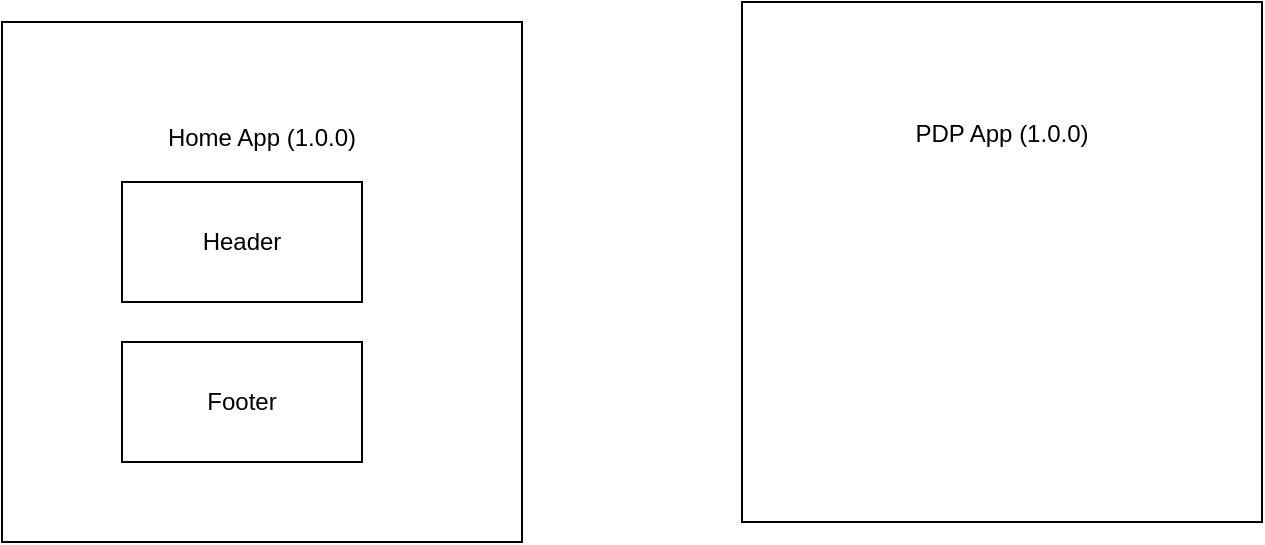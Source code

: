 <mxfile>
    <diagram id="WNaJajAUcEBi9CqqXX9R" name="Page-1">
        <mxGraphModel dx="1126" dy="622" grid="1" gridSize="10" guides="1" tooltips="1" connect="1" arrows="1" fold="1" page="1" pageScale="1" pageWidth="827" pageHeight="1169" math="0" shadow="0">
            <root>
                <mxCell id="0"/>
                <mxCell id="1" parent="0"/>
                <mxCell id="2" value="Home App (1.0.0)&lt;br&gt;&lt;br&gt;&lt;br&gt;&lt;br&gt;&lt;br&gt;&lt;br&gt;&lt;br&gt;&lt;br&gt;&lt;br&gt;&lt;br&gt;&lt;br&gt;" style="whiteSpace=wrap;html=1;aspect=fixed;" vertex="1" parent="1">
                    <mxGeometry x="110" y="50" width="260" height="260" as="geometry"/>
                </mxCell>
                <mxCell id="3" value="Header" style="rounded=0;whiteSpace=wrap;html=1;" vertex="1" parent="1">
                    <mxGeometry x="170" y="130" width="120" height="60" as="geometry"/>
                </mxCell>
                <mxCell id="4" value="Footer" style="rounded=0;whiteSpace=wrap;html=1;" vertex="1" parent="1">
                    <mxGeometry x="170" y="210" width="120" height="60" as="geometry"/>
                </mxCell>
                <mxCell id="5" value="PDP App (1.0.0)&lt;br&gt;&lt;br&gt;&lt;br&gt;&lt;br&gt;&lt;br&gt;&lt;br&gt;&lt;br&gt;&lt;br&gt;&lt;br&gt;&lt;br&gt;" style="whiteSpace=wrap;html=1;aspect=fixed;" vertex="1" parent="1">
                    <mxGeometry x="480" y="40" width="260" height="260" as="geometry"/>
                </mxCell>
            </root>
        </mxGraphModel>
    </diagram>
    <diagram id="TfFrxeU9C2S9yCQtGpaL" name="Page-2">
        <mxGraphModel dx="1410" dy="790" grid="1" gridSize="10" guides="1" tooltips="1" connect="1" arrows="1" fold="1" page="1" pageScale="1" pageWidth="827" pageHeight="1169" math="0" shadow="0">
            <root>
                <mxCell id="0"/>
                <mxCell id="1" parent="0"/>
                <mxCell id="N-_V6-sBR55sDoAS8bSB-16" style="edgeStyle=none;html=1;" edge="1" parent="1" source="N-_V6-sBR55sDoAS8bSB-1" target="N-_V6-sBR55sDoAS8bSB-5">
                    <mxGeometry relative="1" as="geometry">
                        <mxPoint x="350" y="160" as="targetPoint"/>
                        <Array as="points">
                            <mxPoint x="340" y="160"/>
                        </Array>
                    </mxGeometry>
                </mxCell>
                <mxCell id="N-_V6-sBR55sDoAS8bSB-1" value="Home App (1.0.0)&lt;br&gt;&lt;br&gt;&lt;br&gt;&lt;br&gt;&lt;br&gt;&lt;br&gt;&lt;br&gt;&lt;br&gt;&lt;br&gt;&lt;br&gt;&lt;br&gt;" style="whiteSpace=wrap;html=1;aspect=fixed;" vertex="1" parent="1">
                    <mxGeometry y="50" width="230" height="230" as="geometry"/>
                </mxCell>
                <mxCell id="N-_V6-sBR55sDoAS8bSB-17" style="edgeStyle=none;html=1;" edge="1" parent="1" source="N-_V6-sBR55sDoAS8bSB-4">
                    <mxGeometry relative="1" as="geometry">
                        <mxPoint x="440" y="240" as="targetPoint"/>
                        <Array as="points">
                            <mxPoint x="450" y="155"/>
                        </Array>
                    </mxGeometry>
                </mxCell>
                <mxCell id="N-_V6-sBR55sDoAS8bSB-4" value="PDP App (1.0.0)&lt;br&gt;&lt;br&gt;&lt;br&gt;&lt;br&gt;&lt;br&gt;&lt;br&gt;&lt;br&gt;&lt;br&gt;&lt;br&gt;&lt;br&gt;" style="whiteSpace=wrap;html=1;aspect=fixed;" vertex="1" parent="1">
                    <mxGeometry x="570" y="40" width="230" height="230" as="geometry"/>
                </mxCell>
                <mxCell id="N-_V6-sBR55sDoAS8bSB-5" value="PDP App (1.0.0)&lt;br&gt;&lt;br&gt;&lt;br&gt;&lt;br&gt;&lt;br&gt;&lt;br&gt;&lt;br&gt;&lt;br&gt;&lt;br&gt;&lt;br&gt;" style="whiteSpace=wrap;html=1;aspect=fixed;" vertex="1" parent="1">
                    <mxGeometry x="260" y="250" width="230" height="230" as="geometry"/>
                </mxCell>
                <mxCell id="N-_V6-sBR55sDoAS8bSB-6" value="Header" style="rounded=0;whiteSpace=wrap;html=1;" vertex="1" parent="1">
                    <mxGeometry x="310" y="310" width="120" height="60" as="geometry"/>
                </mxCell>
                <mxCell id="N-_V6-sBR55sDoAS8bSB-7" value="Footer" style="rounded=0;whiteSpace=wrap;html=1;" vertex="1" parent="1">
                    <mxGeometry x="315" y="390" width="120" height="60" as="geometry"/>
                </mxCell>
            </root>
        </mxGraphModel>
    </diagram>
</mxfile>